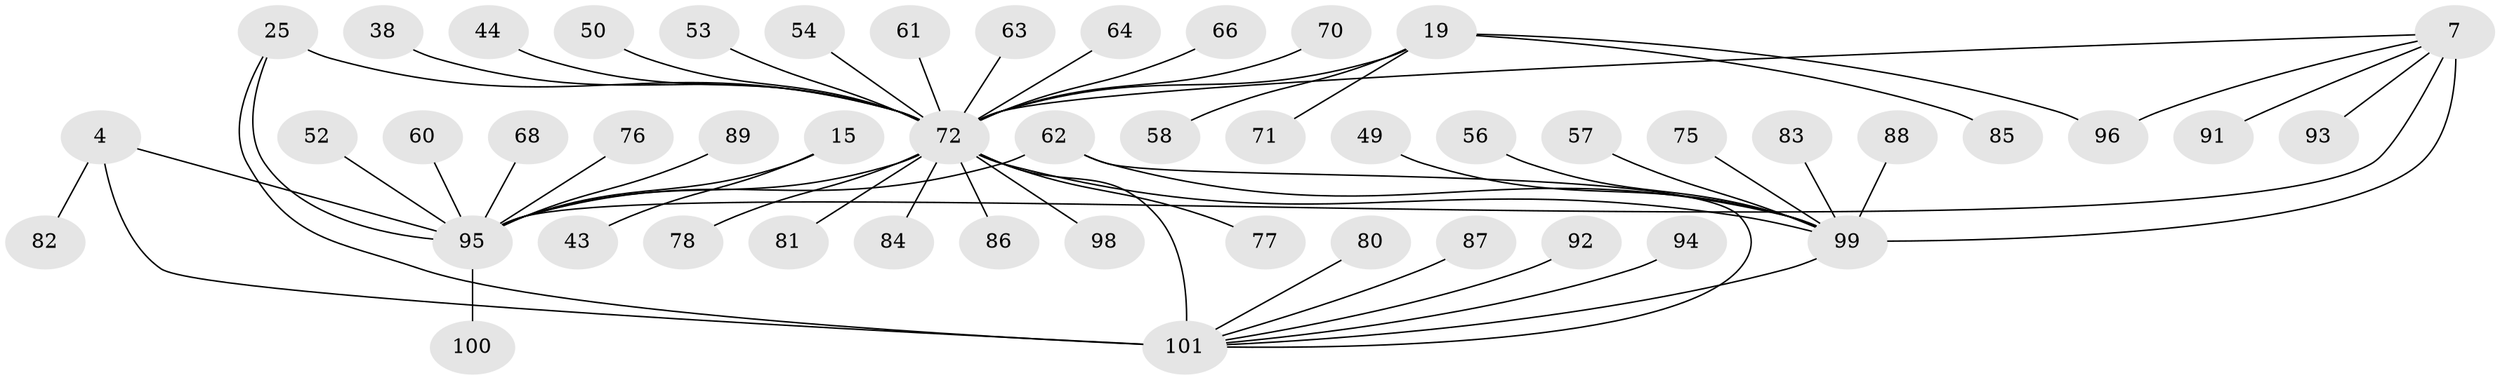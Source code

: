 // original degree distribution, {9: 0.0297029702970297, 10: 0.039603960396039604, 4: 0.039603960396039604, 6: 0.039603960396039604, 8: 0.0594059405940594, 5: 0.019801980198019802, 13: 0.009900990099009901, 7: 0.009900990099009901, 11: 0.009900990099009901, 1: 0.594059405940594, 3: 0.039603960396039604, 2: 0.10891089108910891}
// Generated by graph-tools (version 1.1) at 2025/58/03/04/25 21:58:40]
// undirected, 50 vertices, 58 edges
graph export_dot {
graph [start="1"]
  node [color=gray90,style=filled];
  4 [super="+3"];
  7 [super="+6"];
  15 [super="+12"];
  19 [super="+17"];
  25 [super="+23"];
  38;
  43;
  44;
  49;
  50;
  52;
  53;
  54;
  56 [super="+39"];
  57;
  58;
  60;
  61;
  62 [super="+48"];
  63 [super="+59"];
  64;
  66;
  68;
  70;
  71;
  72 [super="+20+34+42+37"];
  75 [super="+65"];
  76;
  77;
  78;
  80;
  81;
  82;
  83;
  84;
  85;
  86;
  87;
  88;
  89;
  91;
  92 [super="+36"];
  93;
  94;
  95 [super="+14+33+40+41+47+13"];
  96;
  98 [super="+79"];
  99 [super="+32+45"];
  100;
  101 [super="+90+97+73+74"];
  4 -- 82;
  4 -- 95;
  4 -- 101 [weight=6];
  7 -- 91;
  7 -- 93;
  7 -- 96;
  7 -- 72;
  7 -- 95;
  7 -- 99 [weight=6];
  15 -- 43;
  15 -- 95 [weight=6];
  19 -- 58;
  19 -- 71;
  19 -- 96;
  19 -- 85;
  19 -- 72 [weight=6];
  25 -- 95;
  25 -- 101;
  25 -- 72 [weight=6];
  38 -- 72;
  44 -- 72;
  49 -- 99;
  50 -- 72;
  52 -- 95;
  53 -- 72;
  54 -- 72;
  56 -- 99;
  57 -- 99;
  60 -- 95;
  61 -- 72;
  62 -- 95;
  62 -- 101;
  62 -- 99 [weight=2];
  63 -- 72;
  64 -- 72;
  66 -- 72;
  68 -- 95;
  70 -- 72;
  72 -- 81;
  72 -- 84;
  72 -- 86;
  72 -- 95 [weight=4];
  72 -- 101 [weight=2];
  72 -- 98;
  72 -- 77;
  72 -- 78;
  72 -- 99 [weight=2];
  75 -- 99;
  76 -- 95;
  80 -- 101;
  83 -- 99;
  87 -- 101;
  88 -- 99;
  89 -- 95;
  92 -- 101;
  94 -- 101;
  95 -- 100;
  99 -- 101;
}
